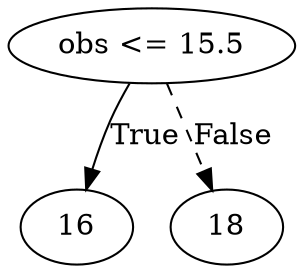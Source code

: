digraph {
0 [label="obs <= 15.5"];
1 [label="16"];
0 -> 1 [label="True"];
2 [label="18"];
0 -> 2 [style="dashed", label="False"];

}
